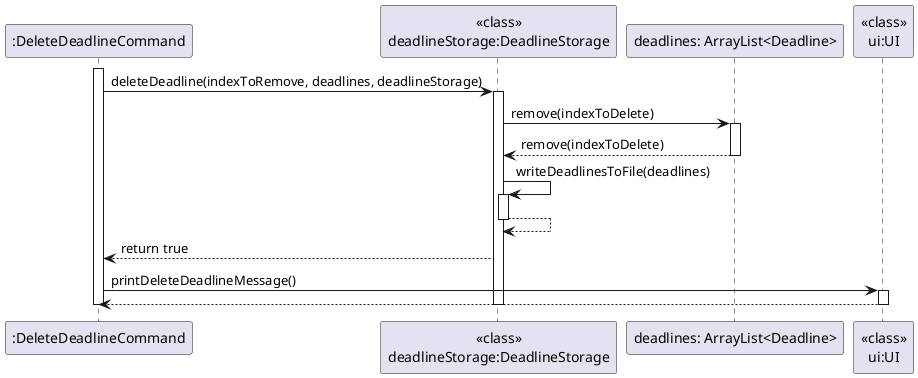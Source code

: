@startuml
'https://plantuml.com/sequence-diagram

activate ":DeleteDeadlineCommand"

":DeleteDeadlineCommand" -> "<<class>>\ndeadlineStorage:DeadlineStorage" : deleteDeadline(indexToRemove, deadlines, deadlineStorage)
activate "<<class>>\ndeadlineStorage:DeadlineStorage"

"<<class>>\ndeadlineStorage:DeadlineStorage" -> "deadlines: ArrayList<Deadline>" : remove(indexToDelete)
activate "deadlines: ArrayList<Deadline>"
"<<class>>\ndeadlineStorage:DeadlineStorage" <-- "deadlines: ArrayList<Deadline>" : remove(indexToDelete)
deactivate "deadlines: ArrayList<Deadline>"

 "<<class>>\ndeadlineStorage:DeadlineStorage" -> "<<class>>\ndeadlineStorage:DeadlineStorage": writeDeadlinesToFile(deadlines)
activate "<<class>>\ndeadlineStorage:DeadlineStorage"
    "<<class>>\ndeadlineStorage:DeadlineStorage" --> "<<class>>\ndeadlineStorage:DeadlineStorage"
    deactivate "<<class>>\ndeadlineStorage:DeadlineStorage"

"<<class>>\ndeadlineStorage:DeadlineStorage" --> ":DeleteDeadlineCommand" : return true

":DeleteDeadlineCommand" -> "<<class>>\nui:UI" : printDeleteDeadlineMessage()
activate "<<class>>\nui:UI"
":DeleteDeadlineCommand" <-- "<<class>>\nui:UI"
deactivate "<<class>>\nui:UI"

deactivate "<<class>>\ndeadlineStorage:DeadlineStorage"
deactivate ":DeleteDeadlineCommand"
@enduml


